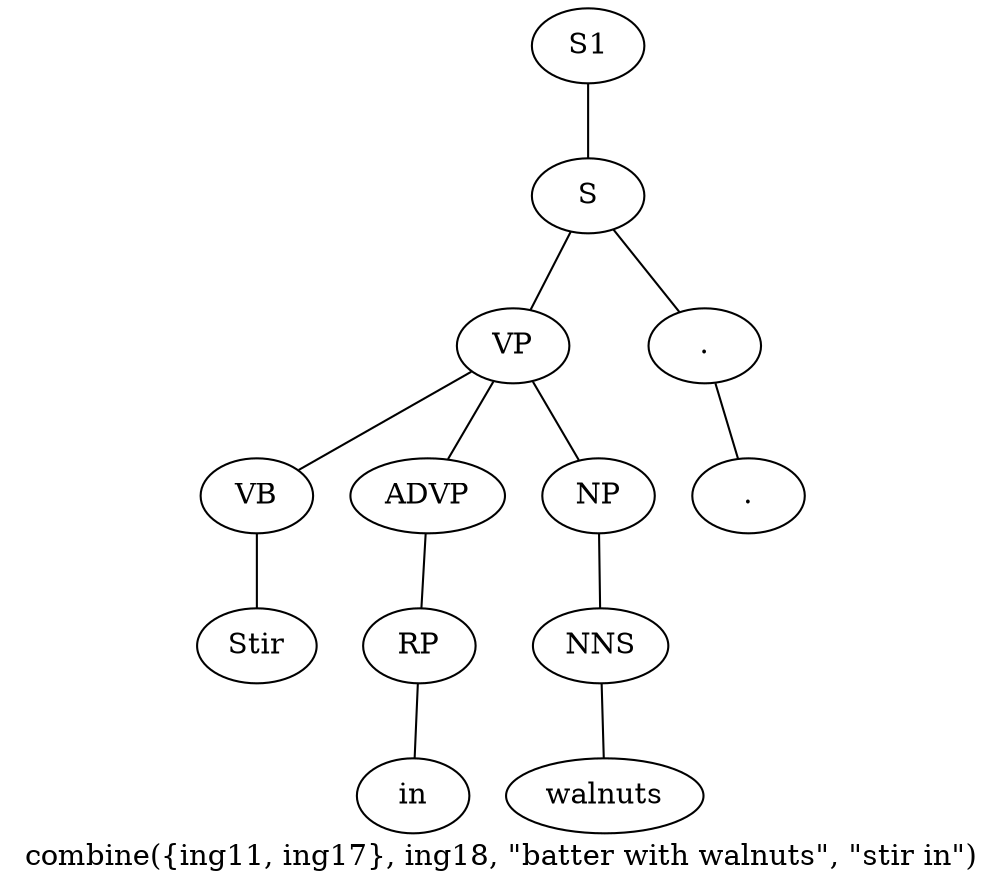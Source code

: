graph SyntaxGraph {
	label = "combine({ing11, ing17}, ing18, \"batter with walnuts\", \"stir in\")";
	Node0 [label="S1"];
	Node1 [label="S"];
	Node2 [label="VP"];
	Node3 [label="VB"];
	Node4 [label="Stir"];
	Node5 [label="ADVP"];
	Node6 [label="RP"];
	Node7 [label="in"];
	Node8 [label="NP"];
	Node9 [label="NNS"];
	Node10 [label="walnuts"];
	Node11 [label="."];
	Node12 [label="."];

	Node0 -- Node1;
	Node1 -- Node2;
	Node1 -- Node11;
	Node2 -- Node3;
	Node2 -- Node5;
	Node2 -- Node8;
	Node3 -- Node4;
	Node5 -- Node6;
	Node6 -- Node7;
	Node8 -- Node9;
	Node9 -- Node10;
	Node11 -- Node12;
}